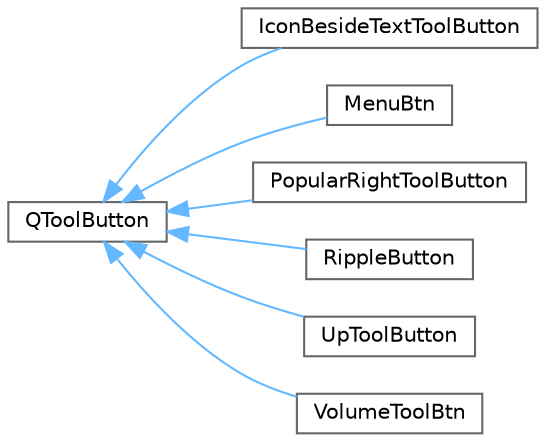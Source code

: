 digraph "类继承关系图"
{
 // LATEX_PDF_SIZE
  bgcolor="transparent";
  edge [fontname=Helvetica,fontsize=10,labelfontname=Helvetica,labelfontsize=10];
  node [fontname=Helvetica,fontsize=10,shape=box,height=0.2,width=0.4];
  rankdir="LR";
  Node0 [id="Node000000",label="QToolButton",height=0.2,width=0.4,color="grey40", fillcolor="white", style="filled",URL="$class_q_tool_button.html",tooltip="工具按钮类"];
  Node0 -> Node1 [id="edge359_Node000000_Node000001",dir="back",color="steelblue1",style="solid",tooltip=" "];
  Node1 [id="Node000001",label="IconBesideTextToolButton",height=0.2,width=0.4,color="grey40", fillcolor="white", style="filled",URL="$class_icon_beside_text_tool_button.html",tooltip="自定义工具按钮类，图标与文本并排"];
  Node0 -> Node2 [id="edge360_Node000000_Node000002",dir="back",color="steelblue1",style="solid",tooltip=" "];
  Node2 [id="Node000002",label="MenuBtn",height=0.2,width=0.4,color="grey40", fillcolor="white", style="filled",URL="$class_menu_btn.html",tooltip="自定义菜单按钮类，继承自 QToolButton，支持图标切换和事件过滤"];
  Node0 -> Node3 [id="edge361_Node000000_Node000003",dir="back",color="steelblue1",style="solid",tooltip=" "];
  Node3 [id="Node000003",label="PopularRightToolButton",height=0.2,width=0.4,color="grey40", fillcolor="white", style="filled",URL="$class_popular_right_tool_button.html",tooltip="热门右侧工具按钮类，显示背景图和左下角文本"];
  Node0 -> Node4 [id="edge362_Node000000_Node000004",dir="back",color="steelblue1",style="solid",tooltip=" "];
  Node4 [id="Node000004",label="RippleButton",height=0.2,width=0.4,color="grey40", fillcolor="white", style="filled",URL="$class_ripple_button.html",tooltip="带涟漪效果的按钮类，支持阴影和自定义图标"];
  Node0 -> Node5 [id="edge363_Node000000_Node000005",dir="back",color="steelblue1",style="solid",tooltip=" "];
  Node5 [id="Node000005",label="UpToolButton",height=0.2,width=0.4,color="grey40", fillcolor="white", style="filled",URL="$class_up_tool_button.html",tooltip="上移按钮类，继承自 QToolButton，支持悬浮效果"];
  Node0 -> Node6 [id="edge364_Node000000_Node000006",dir="back",color="steelblue1",style="solid",tooltip=" "];
  Node6 [id="Node000006",label="VolumeToolBtn",height=0.2,width=0.4,color="grey40", fillcolor="white", style="filled",URL="$class_volume_tool_btn.html",tooltip="音量调节按钮类，继承自 QToolButton，支持音量滑块和静音功能"];
}
